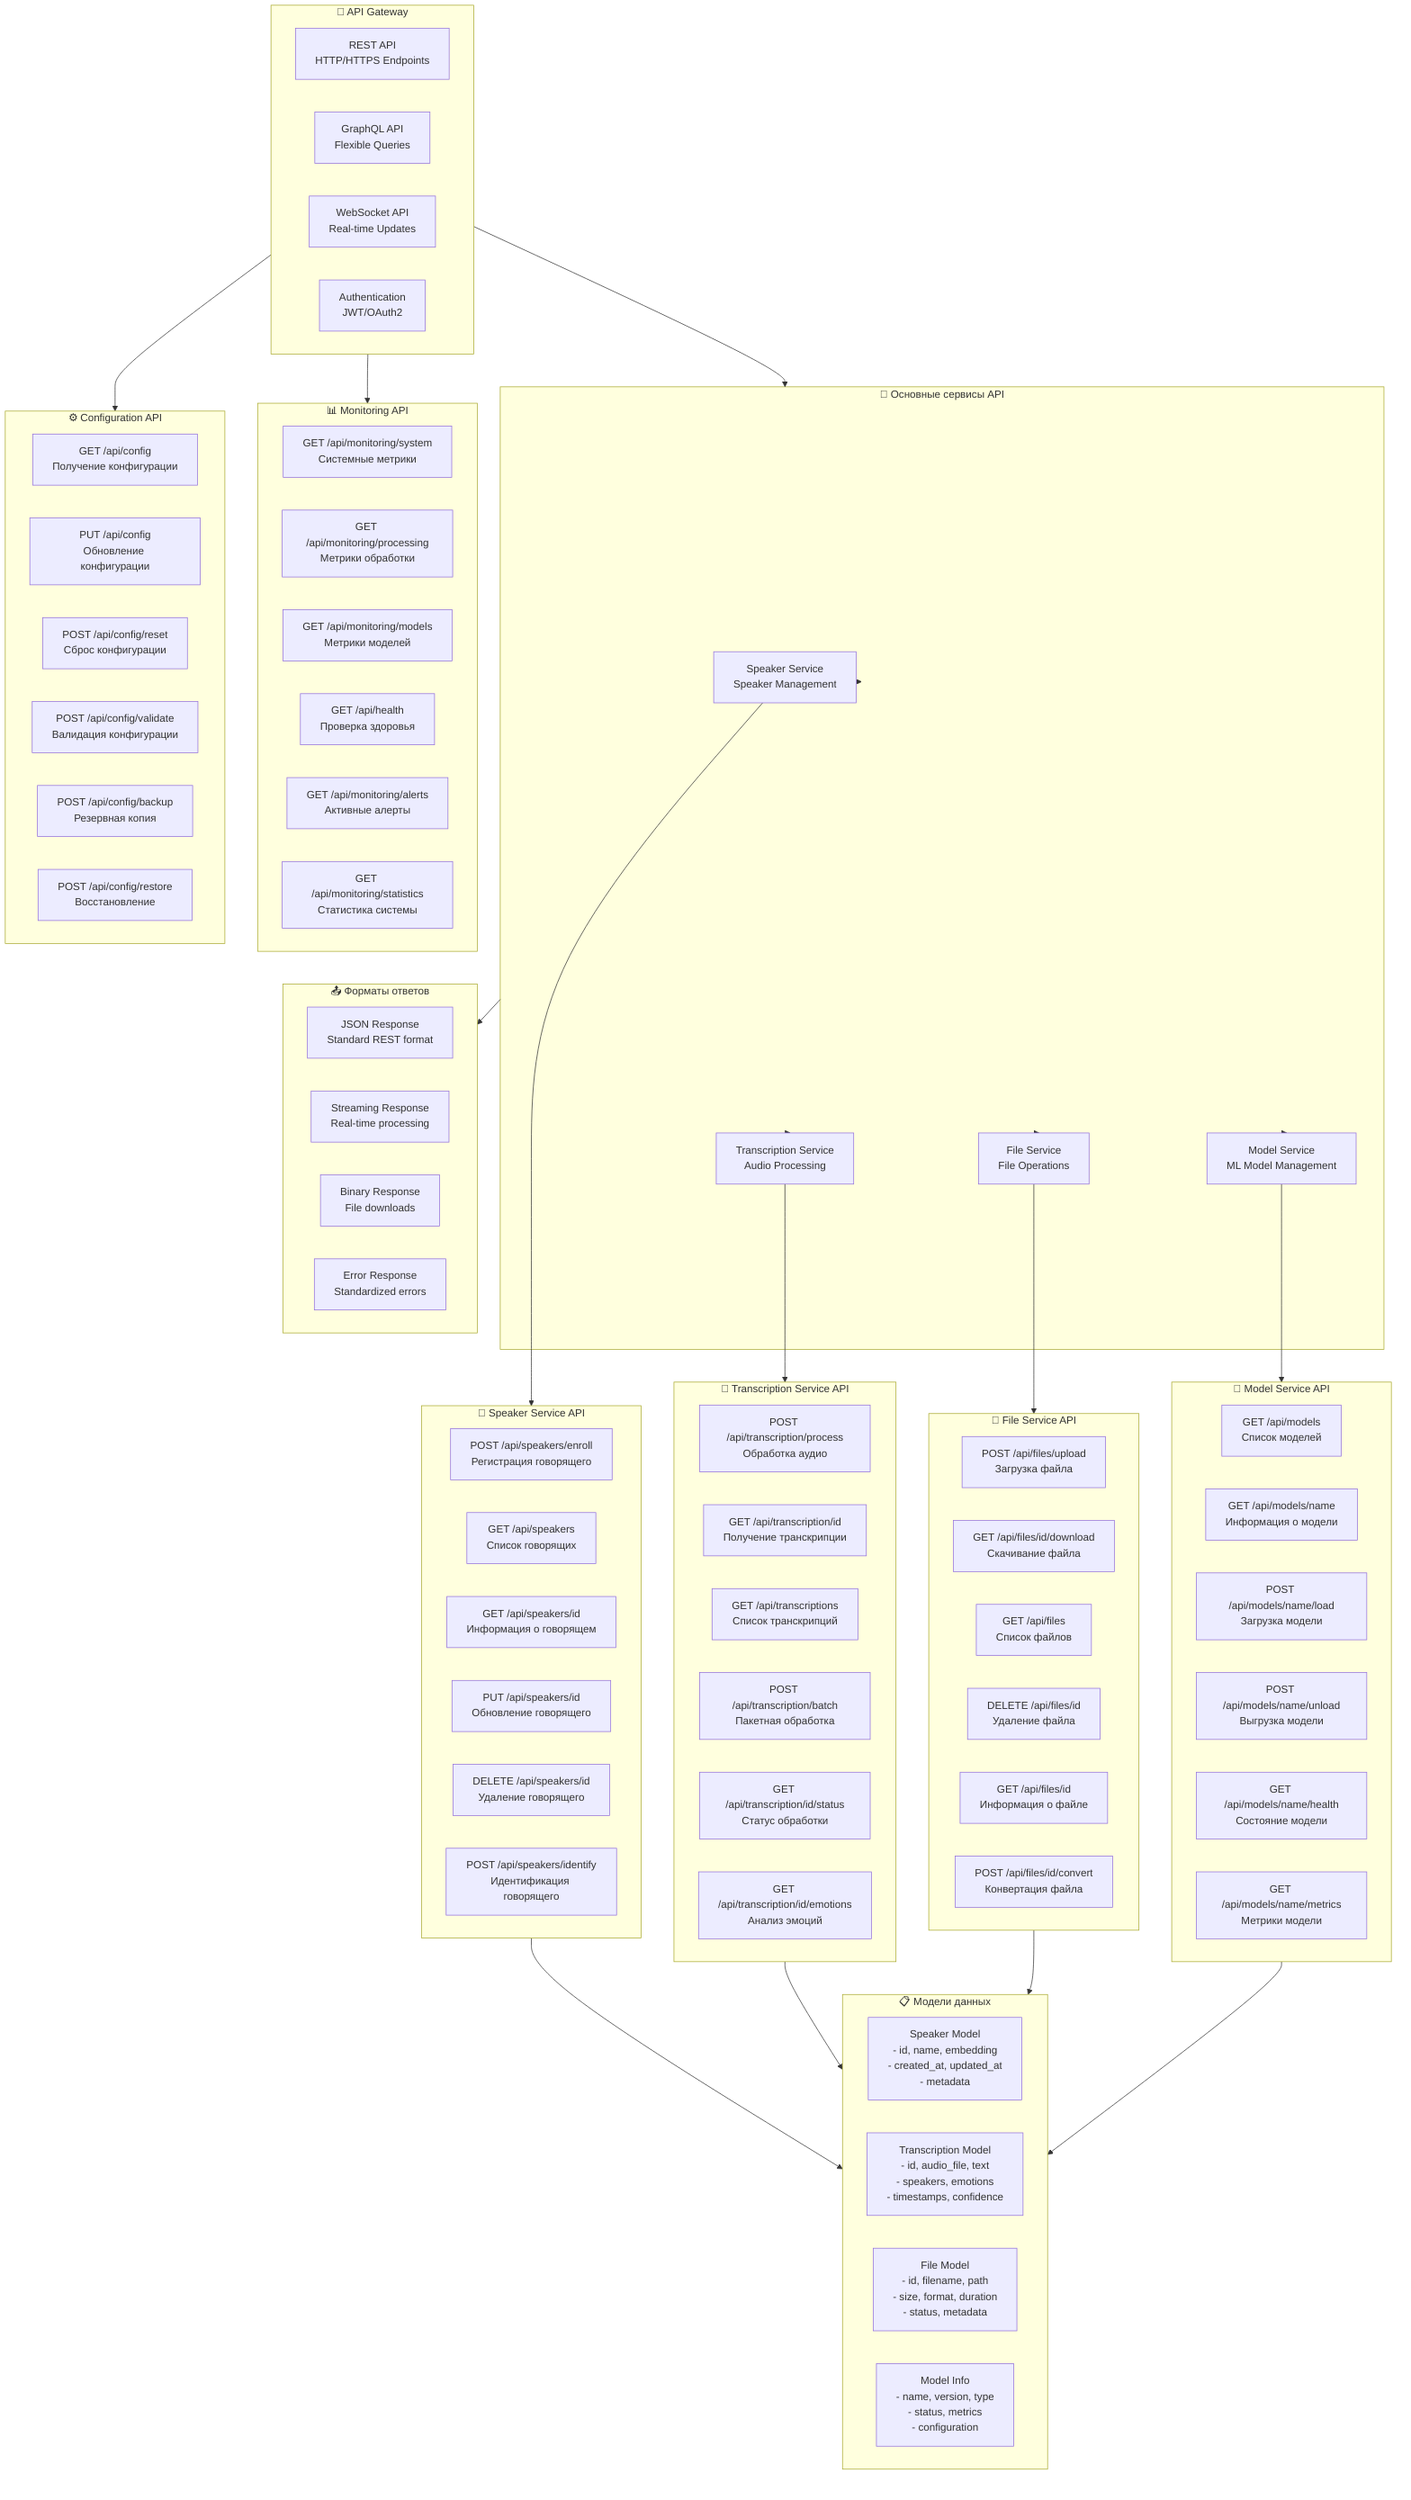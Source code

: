 graph TB
    %% API Gateway
    subgraph APIGateway ["🚪 API Gateway"]
        RestAPI[REST API<br/>HTTP/HTTPS Endpoints]
        GraphQLAPI[GraphQL API<br/>Flexible Queries]
        WebSocketAPI[WebSocket API<br/>Real-time Updates]
        Authentication[Authentication<br/>JWT/OAuth2]
    end
    
    %% Core API Services
    subgraph CoreServices ["🎯 Основные сервисы API"]
        SpeakerService[Speaker Service<br/>Speaker Management]
        TranscriptionService[Transcription Service<br/>Audio Processing]
        ModelService[Model Service<br/>ML Model Management]
        FileService[File Service<br/>File Operations]
    end
    
    %% Speaker Service API
    subgraph SpeakerServiceAPI ["👤 Speaker Service API"]
        EnrollSpeaker[POST /api/speakers/enroll<br/>Регистрация говорящего]
        ListSpeakers[GET /api/speakers<br/>Список говорящих]
        GetSpeaker[GET /api/speakers/id<br/>Информация о говорящем]
        UpdateSpeaker[PUT /api/speakers/id<br/>Обновление говорящего]
        DeleteSpeaker[DELETE /api/speakers/id<br/>Удаление говорящего]
        IdentifySpeaker[POST /api/speakers/identify<br/>Идентификация говорящего]
    end
    
    %% Transcription Service API
    subgraph TranscriptionServiceAPI ["📝 Transcription Service API"]
        ProcessAudio[POST /api/transcription/process<br/>Обработка аудио]
        GetTranscription[GET /api/transcription/id<br/>Получение транскрипции]
        ListTranscriptions[GET /api/transcriptions<br/>Список транскрипций]
        ProcessBatch[POST /api/transcription/batch<br/>Пакетная обработка]
        GetStatus[GET /api/transcription/id/status<br/>Статус обработки]
        GetEmotions[GET /api/transcription/id/emotions<br/>Анализ эмоций]
    end
    
    %% Model Service API
    subgraph ModelServiceAPI ["🤖 Model Service API"]
        ListModels[GET /api/models<br/>Список моделей]
        GetModelInfo[GET /api/models/name<br/>Информация о модели]
        LoadModel[POST /api/models/name/load<br/>Загрузка модели]
        UnloadModel[POST /api/models/name/unload<br/>Выгрузка модели]
        ModelHealth[GET /api/models/name/health<br/>Состояние модели]
        ModelMetrics[GET /api/models/name/metrics<br/>Метрики модели]
    end
    
    %% File Service API
    subgraph FileServiceAPI ["📁 File Service API"]
        UploadFile[POST /api/files/upload<br/>Загрузка файла]
        DownloadFile[GET /api/files/id/download<br/>Скачивание файла]
        ListFiles[GET /api/files<br/>Список файлов]
        DeleteFile[DELETE /api/files/id<br/>Удаление файла]
        GetFileInfo[GET /api/files/id<br/>Информация о файле]
        ConvertFile[POST /api/files/id/convert<br/>Конвертация файла]
    end
    
    %% Monitoring API
    subgraph MonitoringAPI ["📊 Monitoring API"]
        SystemMetrics[GET /api/monitoring/system<br/>Системные метрики]
        ProcessingMetrics[GET /api/monitoring/processing<br/>Метрики обработки]
        ModelMetricsAPI[GET /api/monitoring/models<br/>Метрики моделей]
        HealthCheck[GET /api/health<br/>Проверка здоровья]
        Alerts[GET /api/monitoring/alerts<br/>Активные алерты]
        Statistics[GET /api/monitoring/statistics<br/>Статистика системы]
    end
    
    %% Configuration API
    subgraph ConfigurationAPI ["⚙️ Configuration API"]
        GetConfig[GET /api/config<br/>Получение конфигурации]
        UpdateConfig[PUT /api/config<br/>Обновление конфигурации]
        ResetConfig[POST /api/config/reset<br/>Сброс конфигурации]
        ValidateConfig[POST /api/config/validate<br/>Валидация конфигурации]
        BackupConfig[POST /api/config/backup<br/>Резервная копия]
        RestoreConfig[POST /api/config/restore<br/>Восстановление]
    end
    
    %% Data Models
    subgraph DataModels ["📋 Модели данных"]
        SpeakerModel[Speaker Model<br/>- id, name, embedding<br/>- created_at, updated_at<br/>- metadata]
        TranscriptionModel[Transcription Model<br/>- id, audio_file, text<br/>- speakers, emotions<br/>- timestamps, confidence]
        FileModel[File Model<br/>- id, filename, path<br/>- size, format, duration<br/>- status, metadata]
        ModelInfoModel[Model Info<br/>- name, version, type<br/>- status, metrics<br/>- configuration]
    end
    
    %% Response Formats
    subgraph ResponseFormats ["📤 Форматы ответов"]
        JSONResponse[JSON Response<br/>Standard REST format]
        StreamingResponse[Streaming Response<br/>Real-time processing]
        BinaryResponse[Binary Response<br/>File downloads]
        ErrorResponse[Error Response<br/>Standardized errors]
    end
    
    %% Связи
    APIGateway --> CoreServices
    
    CoreServices --> SpeakerService
    CoreServices --> TranscriptionService
    CoreServices --> ModelService
    CoreServices --> FileService
    
    SpeakerService --> SpeakerServiceAPI
    TranscriptionService --> TranscriptionServiceAPI
    ModelService --> ModelServiceAPI
    FileService --> FileServiceAPI
    
    APIGateway --> MonitoringAPI
    APIGateway --> ConfigurationAPI
    
    SpeakerServiceAPI --> DataModels
    TranscriptionServiceAPI --> DataModels
    FileServiceAPI --> DataModels
    ModelServiceAPI --> DataModels
    
    CoreServices --> ResponseFormats